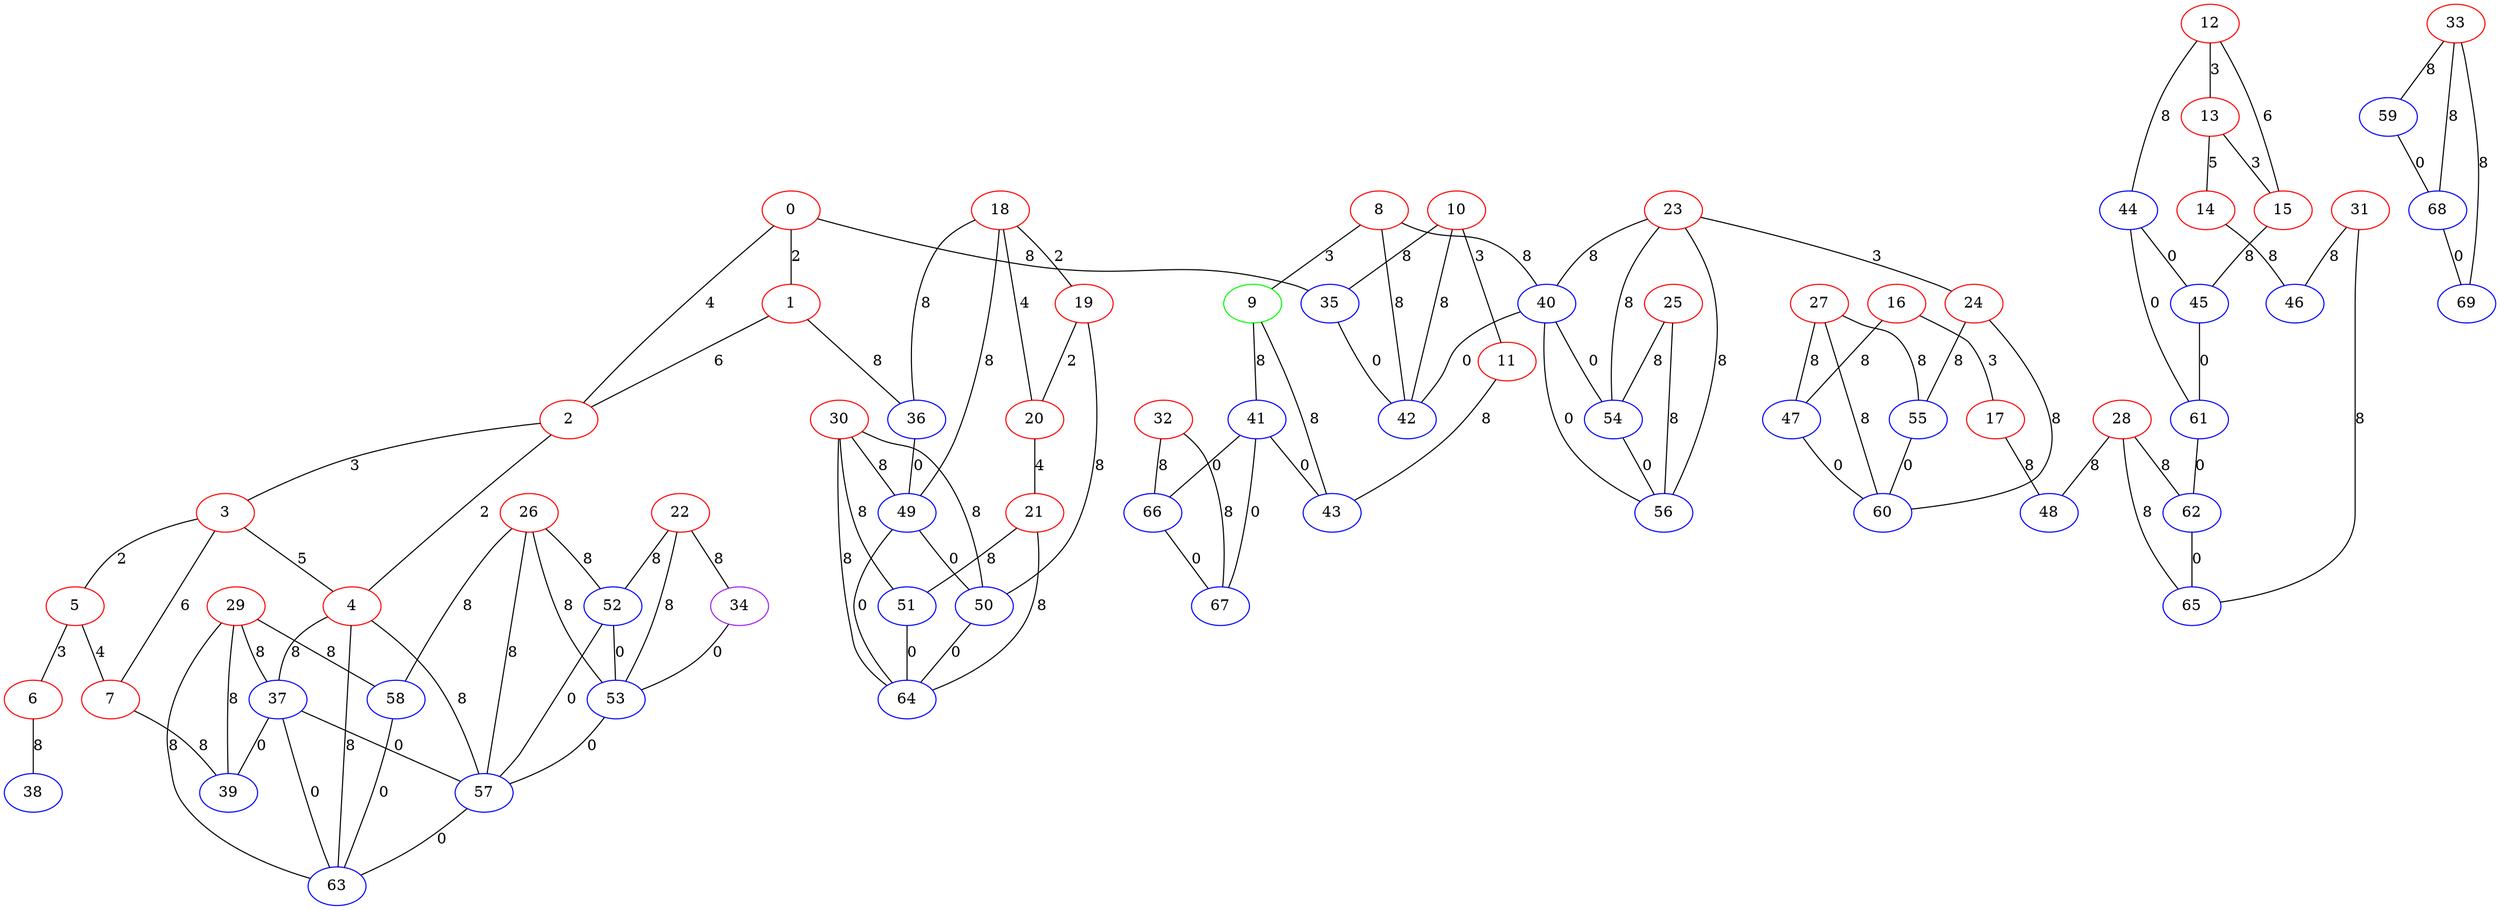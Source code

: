 graph "" {
0 [color=red, weight=1];
1 [color=red, weight=1];
2 [color=red, weight=1];
3 [color=red, weight=1];
4 [color=red, weight=1];
5 [color=red, weight=1];
6 [color=red, weight=1];
7 [color=red, weight=1];
8 [color=red, weight=1];
9 [color=green, weight=2];
10 [color=red, weight=1];
11 [color=red, weight=1];
12 [color=red, weight=1];
13 [color=red, weight=1];
14 [color=red, weight=1];
15 [color=red, weight=1];
16 [color=red, weight=1];
17 [color=red, weight=1];
18 [color=red, weight=1];
19 [color=red, weight=1];
20 [color=red, weight=1];
21 [color=red, weight=1];
22 [color=red, weight=1];
23 [color=red, weight=1];
24 [color=red, weight=1];
25 [color=red, weight=1];
26 [color=red, weight=1];
27 [color=red, weight=1];
28 [color=red, weight=1];
29 [color=red, weight=1];
30 [color=red, weight=1];
31 [color=red, weight=1];
32 [color=red, weight=1];
33 [color=red, weight=1];
34 [color=purple, weight=4];
35 [color=blue, weight=3];
36 [color=blue, weight=3];
37 [color=blue, weight=3];
38 [color=blue, weight=3];
39 [color=blue, weight=3];
40 [color=blue, weight=3];
41 [color=blue, weight=3];
42 [color=blue, weight=3];
43 [color=blue, weight=3];
44 [color=blue, weight=3];
45 [color=blue, weight=3];
46 [color=blue, weight=3];
47 [color=blue, weight=3];
48 [color=blue, weight=3];
49 [color=blue, weight=3];
50 [color=blue, weight=3];
51 [color=blue, weight=3];
52 [color=blue, weight=3];
53 [color=blue, weight=3];
54 [color=blue, weight=3];
55 [color=blue, weight=3];
56 [color=blue, weight=3];
57 [color=blue, weight=3];
58 [color=blue, weight=3];
59 [color=blue, weight=3];
60 [color=blue, weight=3];
61 [color=blue, weight=3];
62 [color=blue, weight=3];
63 [color=blue, weight=3];
64 [color=blue, weight=3];
65 [color=blue, weight=3];
66 [color=blue, weight=3];
67 [color=blue, weight=3];
68 [color=blue, weight=3];
69 [color=blue, weight=3];
0 -- 1  [key=0, label=2];
0 -- 2  [key=0, label=4];
0 -- 35  [key=0, label=8];
1 -- 2  [key=0, label=6];
1 -- 36  [key=0, label=8];
2 -- 3  [key=0, label=3];
2 -- 4  [key=0, label=2];
3 -- 4  [key=0, label=5];
3 -- 5  [key=0, label=2];
3 -- 7  [key=0, label=6];
4 -- 57  [key=0, label=8];
4 -- 37  [key=0, label=8];
4 -- 63  [key=0, label=8];
5 -- 6  [key=0, label=3];
5 -- 7  [key=0, label=4];
6 -- 38  [key=0, label=8];
7 -- 39  [key=0, label=8];
8 -- 40  [key=0, label=8];
8 -- 9  [key=0, label=3];
8 -- 42  [key=0, label=8];
9 -- 41  [key=0, label=8];
9 -- 43  [key=0, label=8];
10 -- 35  [key=0, label=8];
10 -- 42  [key=0, label=8];
10 -- 11  [key=0, label=3];
11 -- 43  [key=0, label=8];
12 -- 44  [key=0, label=8];
12 -- 13  [key=0, label=3];
12 -- 15  [key=0, label=6];
13 -- 14  [key=0, label=5];
13 -- 15  [key=0, label=3];
14 -- 46  [key=0, label=8];
15 -- 45  [key=0, label=8];
16 -- 17  [key=0, label=3];
16 -- 47  [key=0, label=8];
17 -- 48  [key=0, label=8];
18 -- 36  [key=0, label=8];
18 -- 19  [key=0, label=2];
18 -- 20  [key=0, label=4];
18 -- 49  [key=0, label=8];
19 -- 20  [key=0, label=2];
19 -- 50  [key=0, label=8];
20 -- 21  [key=0, label=4];
21 -- 64  [key=0, label=8];
21 -- 51  [key=0, label=8];
22 -- 34  [key=0, label=8];
22 -- 52  [key=0, label=8];
22 -- 53  [key=0, label=8];
23 -- 24  [key=0, label=3];
23 -- 40  [key=0, label=8];
23 -- 54  [key=0, label=8];
23 -- 56  [key=0, label=8];
24 -- 55  [key=0, label=8];
24 -- 60  [key=0, label=8];
25 -- 56  [key=0, label=8];
25 -- 54  [key=0, label=8];
26 -- 57  [key=0, label=8];
26 -- 58  [key=0, label=8];
26 -- 52  [key=0, label=8];
26 -- 53  [key=0, label=8];
27 -- 47  [key=0, label=8];
27 -- 60  [key=0, label=8];
27 -- 55  [key=0, label=8];
28 -- 48  [key=0, label=8];
28 -- 65  [key=0, label=8];
28 -- 62  [key=0, label=8];
29 -- 58  [key=0, label=8];
29 -- 39  [key=0, label=8];
29 -- 37  [key=0, label=8];
29 -- 63  [key=0, label=8];
30 -- 64  [key=0, label=8];
30 -- 49  [key=0, label=8];
30 -- 50  [key=0, label=8];
30 -- 51  [key=0, label=8];
31 -- 65  [key=0, label=8];
31 -- 46  [key=0, label=8];
32 -- 66  [key=0, label=8];
32 -- 67  [key=0, label=8];
33 -- 59  [key=0, label=8];
33 -- 68  [key=0, label=8];
33 -- 69  [key=0, label=8];
34 -- 53  [key=0, label=0];
35 -- 42  [key=0, label=0];
36 -- 49  [key=0, label=0];
37 -- 57  [key=0, label=0];
37 -- 39  [key=0, label=0];
37 -- 63  [key=0, label=0];
40 -- 56  [key=0, label=0];
40 -- 42  [key=0, label=0];
40 -- 54  [key=0, label=0];
41 -- 67  [key=0, label=0];
41 -- 66  [key=0, label=0];
41 -- 43  [key=0, label=0];
44 -- 45  [key=0, label=0];
44 -- 61  [key=0, label=0];
45 -- 61  [key=0, label=0];
47 -- 60  [key=0, label=0];
49 -- 64  [key=0, label=0];
49 -- 50  [key=0, label=0];
50 -- 64  [key=0, label=0];
51 -- 64  [key=0, label=0];
52 -- 57  [key=0, label=0];
52 -- 53  [key=0, label=0];
53 -- 57  [key=0, label=0];
54 -- 56  [key=0, label=0];
55 -- 60  [key=0, label=0];
57 -- 63  [key=0, label=0];
58 -- 63  [key=0, label=0];
59 -- 68  [key=0, label=0];
61 -- 62  [key=0, label=0];
62 -- 65  [key=0, label=0];
66 -- 67  [key=0, label=0];
68 -- 69  [key=0, label=0];
}
